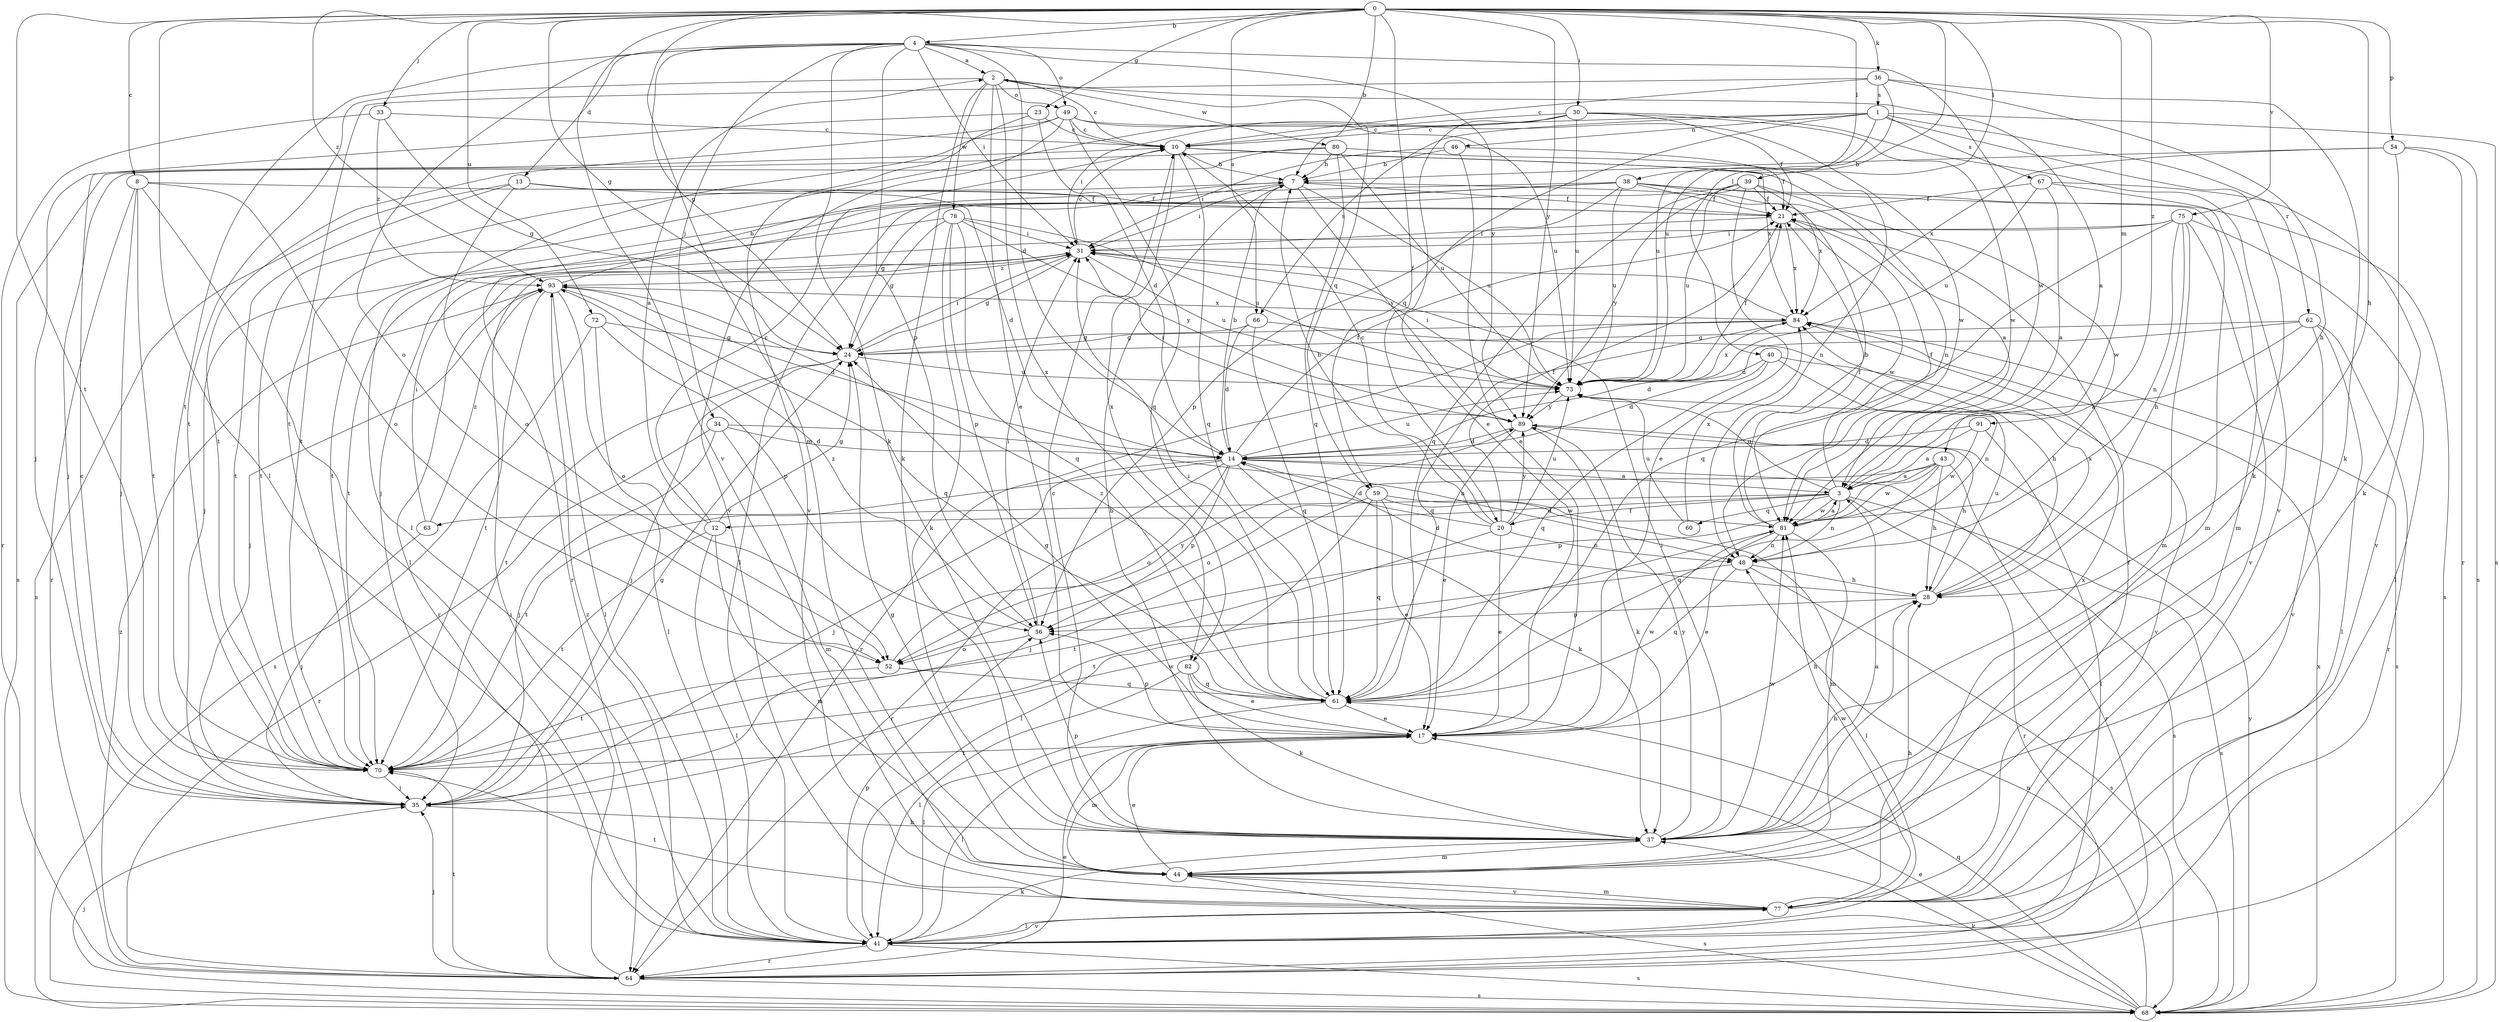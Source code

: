 strict digraph  {
0;
1;
2;
3;
4;
7;
8;
10;
12;
13;
14;
17;
20;
21;
23;
24;
28;
30;
31;
33;
34;
35;
36;
37;
38;
39;
40;
41;
43;
44;
46;
48;
49;
52;
54;
56;
59;
60;
61;
62;
63;
64;
66;
67;
68;
70;
72;
73;
75;
77;
78;
80;
81;
82;
84;
89;
91;
93;
0 -> 4  [label=b];
0 -> 7  [label=b];
0 -> 8  [label=c];
0 -> 20  [label=f];
0 -> 23  [label=g];
0 -> 24  [label=g];
0 -> 28  [label=h];
0 -> 30  [label=i];
0 -> 33  [label=j];
0 -> 36  [label=k];
0 -> 38  [label=l];
0 -> 39  [label=l];
0 -> 40  [label=l];
0 -> 41  [label=l];
0 -> 43  [label=m];
0 -> 44  [label=m];
0 -> 54  [label=p];
0 -> 66  [label=s];
0 -> 70  [label=t];
0 -> 72  [label=u];
0 -> 75  [label=v];
0 -> 77  [label=v];
0 -> 89  [label=y];
0 -> 91  [label=z];
0 -> 93  [label=z];
1 -> 10  [label=c];
1 -> 37  [label=k];
1 -> 46  [label=n];
1 -> 59  [label=q];
1 -> 62  [label=r];
1 -> 66  [label=s];
1 -> 67  [label=s];
1 -> 68  [label=s];
1 -> 73  [label=u];
2 -> 10  [label=c];
2 -> 17  [label=e];
2 -> 37  [label=k];
2 -> 49  [label=o];
2 -> 59  [label=q];
2 -> 70  [label=t];
2 -> 78  [label=w];
2 -> 80  [label=w];
2 -> 82  [label=x];
3 -> 2  [label=a];
3 -> 12  [label=d];
3 -> 20  [label=f];
3 -> 21  [label=f];
3 -> 48  [label=n];
3 -> 60  [label=q];
3 -> 63  [label=r];
3 -> 64  [label=r];
3 -> 68  [label=s];
3 -> 73  [label=u];
3 -> 81  [label=w];
4 -> 2  [label=a];
4 -> 13  [label=d];
4 -> 14  [label=d];
4 -> 24  [label=g];
4 -> 31  [label=i];
4 -> 34  [label=j];
4 -> 37  [label=k];
4 -> 49  [label=o];
4 -> 52  [label=o];
4 -> 56  [label=p];
4 -> 70  [label=t];
4 -> 81  [label=w];
4 -> 89  [label=y];
7 -> 21  [label=f];
7 -> 31  [label=i];
7 -> 41  [label=l];
7 -> 70  [label=t];
7 -> 73  [label=u];
7 -> 89  [label=y];
8 -> 21  [label=f];
8 -> 35  [label=j];
8 -> 41  [label=l];
8 -> 52  [label=o];
8 -> 64  [label=r];
8 -> 70  [label=t];
10 -> 7  [label=b];
10 -> 48  [label=n];
10 -> 61  [label=q];
10 -> 82  [label=x];
10 -> 84  [label=x];
12 -> 2  [label=a];
12 -> 10  [label=c];
12 -> 24  [label=g];
12 -> 41  [label=l];
12 -> 44  [label=m];
12 -> 70  [label=t];
13 -> 14  [label=d];
13 -> 21  [label=f];
13 -> 52  [label=o];
13 -> 68  [label=s];
13 -> 70  [label=t];
14 -> 3  [label=a];
14 -> 7  [label=b];
14 -> 21  [label=f];
14 -> 35  [label=j];
14 -> 37  [label=k];
14 -> 52  [label=o];
14 -> 56  [label=p];
14 -> 64  [label=r];
14 -> 68  [label=s];
14 -> 70  [label=t];
14 -> 73  [label=u];
17 -> 24  [label=g];
17 -> 28  [label=h];
17 -> 41  [label=l];
17 -> 44  [label=m];
17 -> 56  [label=p];
17 -> 70  [label=t];
17 -> 81  [label=w];
20 -> 7  [label=b];
20 -> 10  [label=c];
20 -> 14  [label=d];
20 -> 17  [label=e];
20 -> 21  [label=f];
20 -> 48  [label=n];
20 -> 70  [label=t];
20 -> 73  [label=u];
20 -> 89  [label=y];
21 -> 31  [label=i];
21 -> 81  [label=w];
21 -> 84  [label=x];
23 -> 10  [label=c];
23 -> 14  [label=d];
23 -> 35  [label=j];
23 -> 77  [label=v];
24 -> 31  [label=i];
24 -> 35  [label=j];
24 -> 70  [label=t];
24 -> 73  [label=u];
28 -> 14  [label=d];
28 -> 56  [label=p];
28 -> 73  [label=u];
28 -> 84  [label=x];
30 -> 10  [label=c];
30 -> 17  [label=e];
30 -> 21  [label=f];
30 -> 31  [label=i];
30 -> 70  [label=t];
30 -> 73  [label=u];
30 -> 77  [label=v];
30 -> 81  [label=w];
31 -> 10  [label=c];
31 -> 24  [label=g];
31 -> 64  [label=r];
31 -> 73  [label=u];
31 -> 93  [label=z];
33 -> 10  [label=c];
33 -> 24  [label=g];
33 -> 64  [label=r];
33 -> 93  [label=z];
34 -> 14  [label=d];
34 -> 35  [label=j];
34 -> 44  [label=m];
34 -> 48  [label=n];
34 -> 64  [label=r];
35 -> 10  [label=c];
35 -> 24  [label=g];
35 -> 37  [label=k];
35 -> 81  [label=w];
36 -> 10  [label=c];
36 -> 28  [label=h];
36 -> 37  [label=k];
36 -> 70  [label=t];
36 -> 73  [label=u];
36 -> 1  [label=s];
37 -> 3  [label=a];
37 -> 7  [label=b];
37 -> 10  [label=c];
37 -> 28  [label=h];
37 -> 31  [label=i];
37 -> 44  [label=m];
37 -> 56  [label=p];
37 -> 81  [label=w];
37 -> 84  [label=x];
37 -> 89  [label=y];
38 -> 3  [label=a];
38 -> 21  [label=f];
38 -> 35  [label=j];
38 -> 44  [label=m];
38 -> 56  [label=p];
38 -> 64  [label=r];
38 -> 68  [label=s];
38 -> 70  [label=t];
38 -> 73  [label=u];
39 -> 17  [label=e];
39 -> 21  [label=f];
39 -> 24  [label=g];
39 -> 61  [label=q];
39 -> 73  [label=u];
39 -> 81  [label=w];
39 -> 84  [label=x];
39 -> 89  [label=y];
40 -> 14  [label=d];
40 -> 48  [label=n];
40 -> 61  [label=q];
40 -> 73  [label=u];
40 -> 77  [label=v];
41 -> 37  [label=k];
41 -> 56  [label=p];
41 -> 64  [label=r];
41 -> 68  [label=s];
41 -> 77  [label=v];
41 -> 93  [label=z];
43 -> 3  [label=a];
43 -> 28  [label=h];
43 -> 52  [label=o];
43 -> 56  [label=p];
43 -> 61  [label=q];
43 -> 64  [label=r];
43 -> 81  [label=w];
44 -> 17  [label=e];
44 -> 24  [label=g];
44 -> 68  [label=s];
44 -> 77  [label=v];
46 -> 7  [label=b];
46 -> 17  [label=e];
46 -> 21  [label=f];
46 -> 31  [label=i];
48 -> 28  [label=h];
48 -> 61  [label=q];
48 -> 68  [label=s];
48 -> 70  [label=t];
49 -> 10  [label=c];
49 -> 41  [label=l];
49 -> 61  [label=q];
49 -> 70  [label=t];
49 -> 73  [label=u];
49 -> 77  [label=v];
49 -> 81  [label=w];
52 -> 61  [label=q];
52 -> 70  [label=t];
52 -> 89  [label=y];
54 -> 7  [label=b];
54 -> 37  [label=k];
54 -> 64  [label=r];
54 -> 68  [label=s];
54 -> 84  [label=x];
56 -> 31  [label=i];
56 -> 52  [label=o];
56 -> 93  [label=z];
59 -> 17  [label=e];
59 -> 35  [label=j];
59 -> 41  [label=l];
59 -> 44  [label=m];
59 -> 61  [label=q];
59 -> 81  [label=w];
60 -> 73  [label=u];
60 -> 84  [label=x];
61 -> 17  [label=e];
61 -> 31  [label=i];
61 -> 41  [label=l];
61 -> 93  [label=z];
62 -> 3  [label=a];
62 -> 14  [label=d];
62 -> 24  [label=g];
62 -> 41  [label=l];
62 -> 64  [label=r];
62 -> 77  [label=v];
63 -> 31  [label=i];
63 -> 35  [label=j];
63 -> 93  [label=z];
64 -> 17  [label=e];
64 -> 31  [label=i];
64 -> 35  [label=j];
64 -> 68  [label=s];
64 -> 70  [label=t];
64 -> 93  [label=z];
66 -> 14  [label=d];
66 -> 24  [label=g];
66 -> 28  [label=h];
66 -> 61  [label=q];
67 -> 3  [label=a];
67 -> 21  [label=f];
67 -> 44  [label=m];
67 -> 73  [label=u];
67 -> 77  [label=v];
68 -> 17  [label=e];
68 -> 35  [label=j];
68 -> 37  [label=k];
68 -> 48  [label=n];
68 -> 61  [label=q];
68 -> 84  [label=x];
68 -> 89  [label=y];
70 -> 35  [label=j];
72 -> 24  [label=g];
72 -> 41  [label=l];
72 -> 56  [label=p];
72 -> 68  [label=s];
73 -> 21  [label=f];
73 -> 31  [label=i];
73 -> 84  [label=x];
73 -> 89  [label=y];
75 -> 28  [label=h];
75 -> 31  [label=i];
75 -> 41  [label=l];
75 -> 44  [label=m];
75 -> 48  [label=n];
75 -> 61  [label=q];
75 -> 70  [label=t];
75 -> 77  [label=v];
77 -> 21  [label=f];
77 -> 28  [label=h];
77 -> 41  [label=l];
77 -> 44  [label=m];
77 -> 70  [label=t];
77 -> 81  [label=w];
78 -> 24  [label=g];
78 -> 31  [label=i];
78 -> 35  [label=j];
78 -> 37  [label=k];
78 -> 56  [label=p];
78 -> 61  [label=q];
78 -> 73  [label=u];
78 -> 89  [label=y];
80 -> 7  [label=b];
80 -> 35  [label=j];
80 -> 48  [label=n];
80 -> 61  [label=q];
80 -> 68  [label=s];
80 -> 73  [label=u];
81 -> 3  [label=a];
81 -> 7  [label=b];
81 -> 17  [label=e];
81 -> 21  [label=f];
81 -> 41  [label=l];
81 -> 48  [label=n];
82 -> 17  [label=e];
82 -> 37  [label=k];
82 -> 41  [label=l];
82 -> 61  [label=q];
84 -> 24  [label=g];
84 -> 31  [label=i];
84 -> 61  [label=q];
84 -> 64  [label=r];
84 -> 68  [label=s];
89 -> 14  [label=d];
89 -> 17  [label=e];
89 -> 28  [label=h];
89 -> 31  [label=i];
89 -> 37  [label=k];
91 -> 3  [label=a];
91 -> 14  [label=d];
91 -> 41  [label=l];
91 -> 81  [label=w];
93 -> 7  [label=b];
93 -> 14  [label=d];
93 -> 35  [label=j];
93 -> 41  [label=l];
93 -> 52  [label=o];
93 -> 61  [label=q];
93 -> 70  [label=t];
93 -> 84  [label=x];
}
